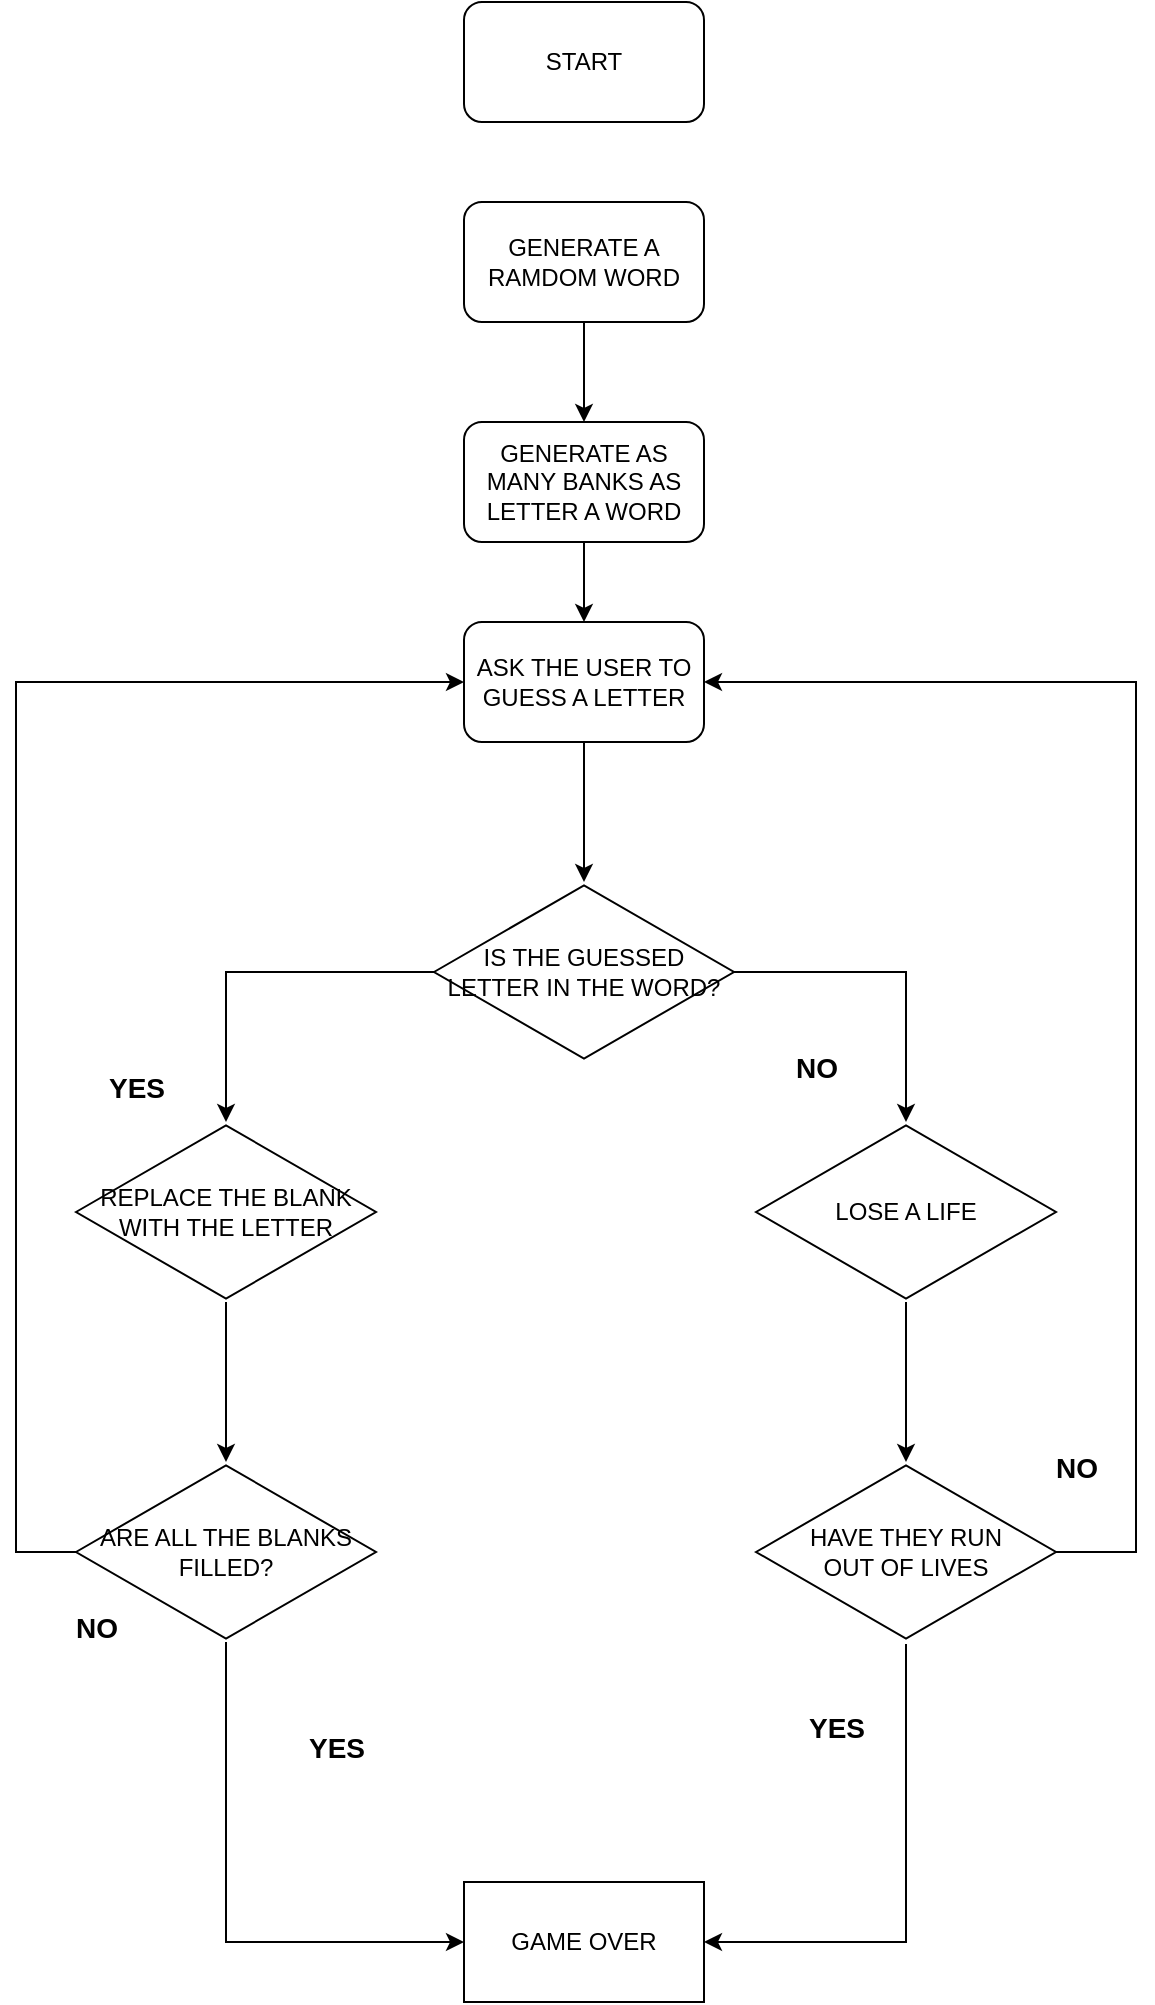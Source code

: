 <mxfile version="23.1.5" type="github">
  <diagram name="Page-1" id="v4NZ_aE8onWkEga_2XDp">
    <mxGraphModel dx="1434" dy="746" grid="1" gridSize="10" guides="1" tooltips="1" connect="1" arrows="1" fold="1" page="1" pageScale="1" pageWidth="827" pageHeight="1169" math="0" shadow="0">
      <root>
        <mxCell id="0" />
        <mxCell id="1" parent="0" />
        <mxCell id="PeS8yU34UqIluEQB4Z5q-1" value="START" style="rounded=1;whiteSpace=wrap;html=1;" vertex="1" parent="1">
          <mxGeometry x="354" y="100" width="120" height="60" as="geometry" />
        </mxCell>
        <mxCell id="PeS8yU34UqIluEQB4Z5q-6" value="" style="edgeStyle=orthogonalEdgeStyle;rounded=0;orthogonalLoop=1;jettySize=auto;html=1;" edge="1" parent="1" source="PeS8yU34UqIluEQB4Z5q-2" target="PeS8yU34UqIluEQB4Z5q-3">
          <mxGeometry relative="1" as="geometry" />
        </mxCell>
        <mxCell id="PeS8yU34UqIluEQB4Z5q-2" value="GENERATE A RAMDOM WORD" style="rounded=1;whiteSpace=wrap;html=1;" vertex="1" parent="1">
          <mxGeometry x="354" y="200" width="120" height="60" as="geometry" />
        </mxCell>
        <mxCell id="PeS8yU34UqIluEQB4Z5q-9" value="" style="edgeStyle=orthogonalEdgeStyle;rounded=0;orthogonalLoop=1;jettySize=auto;html=1;" edge="1" parent="1" source="PeS8yU34UqIluEQB4Z5q-3" target="PeS8yU34UqIluEQB4Z5q-4">
          <mxGeometry relative="1" as="geometry" />
        </mxCell>
        <mxCell id="PeS8yU34UqIluEQB4Z5q-3" value="GENERATE AS MANY BANKS AS LETTER A WORD" style="rounded=1;whiteSpace=wrap;html=1;" vertex="1" parent="1">
          <mxGeometry x="354" y="310" width="120" height="60" as="geometry" />
        </mxCell>
        <mxCell id="PeS8yU34UqIluEQB4Z5q-8" value="" style="edgeStyle=orthogonalEdgeStyle;rounded=0;orthogonalLoop=1;jettySize=auto;html=1;" edge="1" parent="1" source="PeS8yU34UqIluEQB4Z5q-4" target="PeS8yU34UqIluEQB4Z5q-5">
          <mxGeometry relative="1" as="geometry" />
        </mxCell>
        <mxCell id="PeS8yU34UqIluEQB4Z5q-4" value="ASK THE USER TO GUESS A LETTER" style="rounded=1;whiteSpace=wrap;html=1;" vertex="1" parent="1">
          <mxGeometry x="354" y="410" width="120" height="60" as="geometry" />
        </mxCell>
        <mxCell id="PeS8yU34UqIluEQB4Z5q-11" value="" style="edgeStyle=orthogonalEdgeStyle;rounded=0;orthogonalLoop=1;jettySize=auto;html=1;" edge="1" parent="1" source="PeS8yU34UqIluEQB4Z5q-5" target="PeS8yU34UqIluEQB4Z5q-10">
          <mxGeometry relative="1" as="geometry" />
        </mxCell>
        <mxCell id="PeS8yU34UqIluEQB4Z5q-13" value="" style="edgeStyle=orthogonalEdgeStyle;rounded=0;orthogonalLoop=1;jettySize=auto;html=1;" edge="1" parent="1" source="PeS8yU34UqIluEQB4Z5q-5" target="PeS8yU34UqIluEQB4Z5q-12">
          <mxGeometry relative="1" as="geometry" />
        </mxCell>
        <mxCell id="PeS8yU34UqIluEQB4Z5q-5" value="&lt;font style=&quot;font-size: 12px;&quot;&gt;IS THE GUESSED LETTER IN THE WORD?&lt;/font&gt;" style="html=1;whiteSpace=wrap;aspect=fixed;shape=isoRectangle;" vertex="1" parent="1">
          <mxGeometry x="339" y="540" width="150" height="90" as="geometry" />
        </mxCell>
        <mxCell id="PeS8yU34UqIluEQB4Z5q-18" value="" style="edgeStyle=orthogonalEdgeStyle;rounded=0;orthogonalLoop=1;jettySize=auto;html=1;" edge="1" parent="1" source="PeS8yU34UqIluEQB4Z5q-10" target="PeS8yU34UqIluEQB4Z5q-17">
          <mxGeometry relative="1" as="geometry" />
        </mxCell>
        <mxCell id="PeS8yU34UqIluEQB4Z5q-10" value="&lt;font style=&quot;font-size: 12px;&quot;&gt;LOSE A LIFE&lt;/font&gt;" style="html=1;whiteSpace=wrap;aspect=fixed;shape=isoRectangle;" vertex="1" parent="1">
          <mxGeometry x="500" y="660" width="150" height="90" as="geometry" />
        </mxCell>
        <mxCell id="PeS8yU34UqIluEQB4Z5q-15" value="" style="edgeStyle=orthogonalEdgeStyle;rounded=0;orthogonalLoop=1;jettySize=auto;html=1;" edge="1" parent="1" source="PeS8yU34UqIluEQB4Z5q-12" target="PeS8yU34UqIluEQB4Z5q-14">
          <mxGeometry relative="1" as="geometry" />
        </mxCell>
        <mxCell id="PeS8yU34UqIluEQB4Z5q-12" value="&lt;font style=&quot;font-size: 12px;&quot;&gt;REPLACE THE BLANK WITH THE LETTER&lt;/font&gt;" style="html=1;whiteSpace=wrap;aspect=fixed;shape=isoRectangle;" vertex="1" parent="1">
          <mxGeometry x="160" y="660" width="150" height="90" as="geometry" />
        </mxCell>
        <mxCell id="PeS8yU34UqIluEQB4Z5q-16" style="edgeStyle=orthogonalEdgeStyle;rounded=0;orthogonalLoop=1;jettySize=auto;html=1;entryX=0;entryY=0.5;entryDx=0;entryDy=0;" edge="1" parent="1" source="PeS8yU34UqIluEQB4Z5q-14" target="PeS8yU34UqIluEQB4Z5q-4">
          <mxGeometry relative="1" as="geometry">
            <Array as="points">
              <mxPoint x="130" y="875" />
              <mxPoint x="130" y="440" />
            </Array>
          </mxGeometry>
        </mxCell>
        <mxCell id="PeS8yU34UqIluEQB4Z5q-21" value="" style="edgeStyle=orthogonalEdgeStyle;rounded=0;orthogonalLoop=1;jettySize=auto;html=1;" edge="1" parent="1" source="PeS8yU34UqIluEQB4Z5q-14" target="PeS8yU34UqIluEQB4Z5q-20">
          <mxGeometry relative="1" as="geometry">
            <Array as="points">
              <mxPoint x="235" y="1070" />
            </Array>
          </mxGeometry>
        </mxCell>
        <mxCell id="PeS8yU34UqIluEQB4Z5q-14" value="&lt;font style=&quot;font-size: 12px;&quot;&gt;ARE ALL THE BLANKS FILLED?&lt;/font&gt;" style="html=1;whiteSpace=wrap;aspect=fixed;shape=isoRectangle;" vertex="1" parent="1">
          <mxGeometry x="160" y="830" width="150" height="90" as="geometry" />
        </mxCell>
        <mxCell id="PeS8yU34UqIluEQB4Z5q-19" style="edgeStyle=orthogonalEdgeStyle;rounded=0;orthogonalLoop=1;jettySize=auto;html=1;entryX=1;entryY=0.5;entryDx=0;entryDy=0;" edge="1" parent="1" source="PeS8yU34UqIluEQB4Z5q-17" target="PeS8yU34UqIluEQB4Z5q-4">
          <mxGeometry relative="1" as="geometry">
            <Array as="points">
              <mxPoint x="690" y="875" />
              <mxPoint x="690" y="440" />
            </Array>
          </mxGeometry>
        </mxCell>
        <mxCell id="PeS8yU34UqIluEQB4Z5q-23" style="edgeStyle=orthogonalEdgeStyle;rounded=0;orthogonalLoop=1;jettySize=auto;html=1;entryX=1;entryY=0.5;entryDx=0;entryDy=0;exitX=0.5;exitY=1.011;exitDx=0;exitDy=0;exitPerimeter=0;" edge="1" parent="1" source="PeS8yU34UqIluEQB4Z5q-17" target="PeS8yU34UqIluEQB4Z5q-20">
          <mxGeometry relative="1" as="geometry" />
        </mxCell>
        <mxCell id="PeS8yU34UqIluEQB4Z5q-17" value="&lt;font style=&quot;font-size: 12px;&quot;&gt;HAVE THEY RUN &lt;br&gt;OUT OF LIVES&lt;/font&gt;" style="html=1;whiteSpace=wrap;aspect=fixed;shape=isoRectangle;" vertex="1" parent="1">
          <mxGeometry x="500" y="830" width="150" height="90" as="geometry" />
        </mxCell>
        <mxCell id="PeS8yU34UqIluEQB4Z5q-20" value="GAME OVER" style="whiteSpace=wrap;html=1;" vertex="1" parent="1">
          <mxGeometry x="354" y="1040" width="120" height="60" as="geometry" />
        </mxCell>
        <mxCell id="PeS8yU34UqIluEQB4Z5q-24" value="&lt;font style=&quot;font-size: 14px;&quot;&gt;YES&lt;/font&gt;" style="text;strokeColor=none;fillColor=none;html=1;fontSize=24;fontStyle=1;verticalAlign=middle;align=center;" vertex="1" parent="1">
          <mxGeometry x="260" y="960" width="60" height="20" as="geometry" />
        </mxCell>
        <mxCell id="PeS8yU34UqIluEQB4Z5q-25" value="&lt;font style=&quot;font-size: 14px;&quot;&gt;NO&lt;/font&gt;" style="text;strokeColor=none;fillColor=none;html=1;fontSize=24;fontStyle=1;verticalAlign=middle;align=center;" vertex="1" parent="1">
          <mxGeometry x="500" y="620" width="60" height="20" as="geometry" />
        </mxCell>
        <mxCell id="PeS8yU34UqIluEQB4Z5q-26" value="&lt;font style=&quot;font-size: 14px;&quot;&gt;YES&lt;/font&gt;" style="text;strokeColor=none;fillColor=none;html=1;fontSize=24;fontStyle=1;verticalAlign=middle;align=center;" vertex="1" parent="1">
          <mxGeometry x="160" y="630" width="60" height="20" as="geometry" />
        </mxCell>
        <mxCell id="PeS8yU34UqIluEQB4Z5q-27" value="&lt;font style=&quot;font-size: 14px;&quot;&gt;NO&lt;/font&gt;" style="text;strokeColor=none;fillColor=none;html=1;fontSize=24;fontStyle=1;verticalAlign=middle;align=center;" vertex="1" parent="1">
          <mxGeometry x="140" y="900" width="60" height="20" as="geometry" />
        </mxCell>
        <mxCell id="PeS8yU34UqIluEQB4Z5q-30" value="&lt;font style=&quot;font-size: 14px;&quot;&gt;YES&lt;/font&gt;" style="text;strokeColor=none;fillColor=none;html=1;fontSize=24;fontStyle=1;verticalAlign=middle;align=center;" vertex="1" parent="1">
          <mxGeometry x="510" y="950" width="60" height="20" as="geometry" />
        </mxCell>
        <mxCell id="PeS8yU34UqIluEQB4Z5q-31" value="&lt;font style=&quot;font-size: 14px;&quot;&gt;NO&lt;/font&gt;" style="text;strokeColor=none;fillColor=none;html=1;fontSize=24;fontStyle=1;verticalAlign=middle;align=center;" vertex="1" parent="1">
          <mxGeometry x="630" y="820" width="60" height="20" as="geometry" />
        </mxCell>
      </root>
    </mxGraphModel>
  </diagram>
</mxfile>
